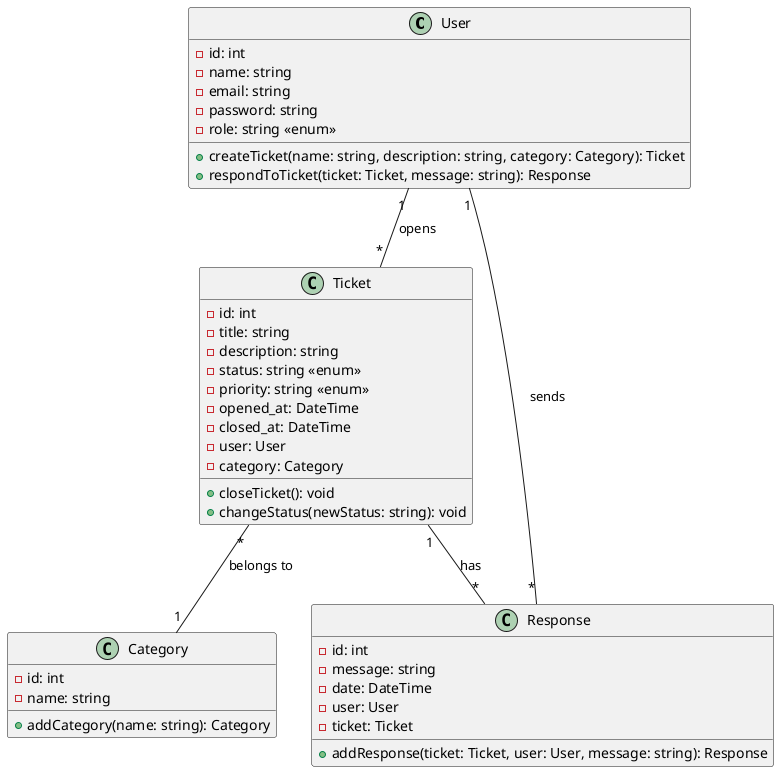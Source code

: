@startuml diagrama_classes

class User {
  -id: int
  -name: string
  -email: string
  -password: string
  -role: string <<enum>>
  +createTicket(name: string, description: string, category: Category): Ticket
  +respondToTicket(ticket: Ticket, message: string): Response
}

class Ticket {
  -id: int
  -title: string
  -description: string
  -status: string <<enum>>
  -priority: string <<enum>>
  -opened_at: DateTime
  -closed_at: DateTime
  -user: User
  -category: Category
  +closeTicket(): void
  +changeStatus(newStatus: string): void
}

class Category {
  -id: int
  -name: string
  +addCategory(name: string): Category
}

class Response {
  -id: int
  -message: string
  -date: DateTime
  -user: User
  -ticket: Ticket
  +addResponse(ticket: Ticket, user: User, message: string): Response
}

' Relações
User "1" -- "*" Ticket : "opens"
User "1" -- "*" Response : "sends"
Ticket "1" -- "*" Response : "has"
Ticket "*" -- "1" Category : "belongs to"

@enduml

